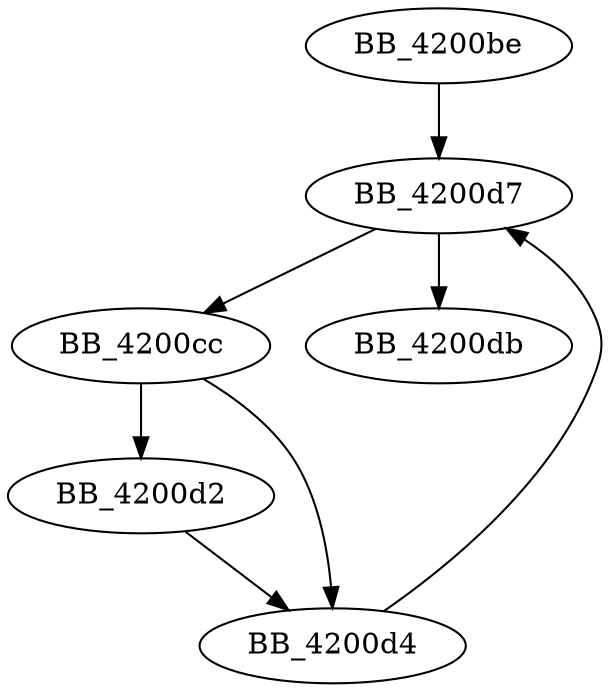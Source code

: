 DiGraph sub_4200BE{
BB_4200be->BB_4200d7
BB_4200cc->BB_4200d2
BB_4200cc->BB_4200d4
BB_4200d2->BB_4200d4
BB_4200d4->BB_4200d7
BB_4200d7->BB_4200cc
BB_4200d7->BB_4200db
}
